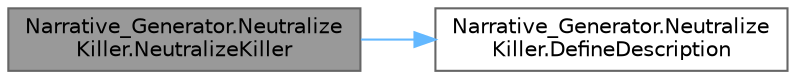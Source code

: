 digraph "Narrative_Generator.NeutralizeKiller.NeutralizeKiller"
{
 // LATEX_PDF_SIZE
  bgcolor="transparent";
  edge [fontname=Helvetica,fontsize=10,labelfontname=Helvetica,labelfontsize=10];
  node [fontname=Helvetica,fontsize=10,shape=box,height=0.2,width=0.4];
  rankdir="LR";
  Node1 [label="Narrative_Generator.Neutralize\lKiller.NeutralizeKiller",height=0.2,width=0.4,color="gray40", fillcolor="grey60", style="filled", fontcolor="black",tooltip="A constructor based only on the state of the story world."];
  Node1 -> Node2 [color="steelblue1",style="solid"];
  Node2 [label="Narrative_Generator.Neutralize\lKiller.DefineDescription",height=0.2,width=0.4,color="grey40", fillcolor="white", style="filled",URL="$class_narrative___generator_1_1_neutralize_killer.html#a28d40132153bd409461a71b1eceb6af1",tooltip="A method that creates a description of the action."];
}
